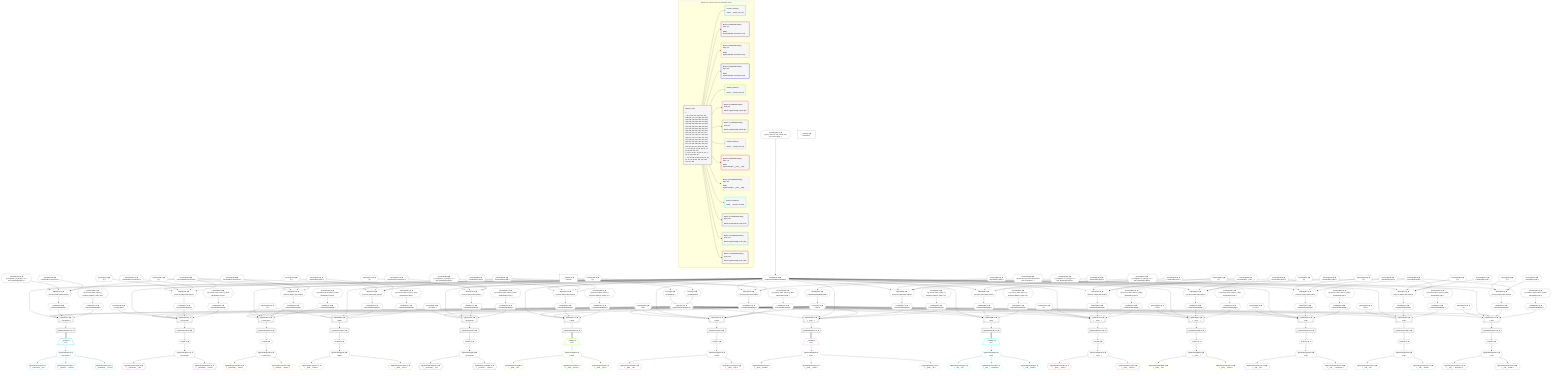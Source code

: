 %%{init: {'themeVariables': { 'fontSize': '12px'}}}%%
graph TD
    classDef path fill:#eee,stroke:#000,color:#000
    classDef plan fill:#fff,stroke-width:1px,color:#000
    classDef itemplan fill:#fff,stroke-width:2px,color:#000
    classDef unbatchedplan fill:#dff,stroke-width:1px,color:#000
    classDef sideeffectplan fill:#fcc,stroke-width:2px,color:#000
    classDef bucket fill:#f6f6f6,color:#000,stroke-width:2px,text-align:left


    %% plan dependencies
    PgSelect18[["PgSelect[18∈0] ➊<br />ᐸconstructorᐳ"]]:::plan
    Object10{{"Object[10∈0] ➊<br />ᐸ{pgSettings,withPgClient}ᐳ"}}:::plan
    Constant333{{"Constant[333∈0] ➊<br />ᐸ'Copper Wire'ᐳ"}}:::plan
    Lambda123{{"Lambda[123∈0] ➊<br />ᐸcalculateShouldReverseOrderᐳ"}}:::plan
    Access127{{"Access[127∈0] ➊<br />ᐸ126.0ᐳ"}}:::plan
    Lambda147{{"Lambda[147∈0] ➊<br />ᐸcalculateOrderBySQLᐳ"}}:::plan
    Lambda152{{"Lambda[152∈0] ➊<br />ᐸcalculateOrderBySQLᐳ"}}:::plan
    Object10 & Constant333 & Lambda123 & Access127 & Lambda147 & Lambda152 --> PgSelect18
    PgSelect26[["PgSelect[26∈0] ➊<br />ᐸconstructorᐳ"]]:::plan
    Constant334{{"Constant[334∈0] ➊<br />ᐸ2ᐳ"}}:::plan
    Lambda162{{"Lambda[162∈0] ➊<br />ᐸcalculateOrderBySQLᐳ"}}:::plan
    Lambda167{{"Lambda[167∈0] ➊<br />ᐸcalculateOrderBySQLᐳ"}}:::plan
    Object10 & Constant334 & Lambda123 & Access127 & Lambda162 & Lambda167 --> PgSelect26
    PgSelect34[["PgSelect[34∈0] ➊<br />ᐸconstructorᐳ"]]:::plan
    Constant335{{"Constant[335∈0] ➊<br />ᐸ'Iron Mine'ᐳ"}}:::plan
    Lambda177{{"Lambda[177∈0] ➊<br />ᐸcalculateOrderBySQLᐳ"}}:::plan
    Lambda182{{"Lambda[182∈0] ➊<br />ᐸcalculateOrderBySQLᐳ"}}:::plan
    Object10 & Constant335 & Lambda123 & Access127 & Lambda177 & Lambda182 --> PgSelect34
    PgSelect50[["PgSelect[50∈0] ➊<br />ᐸyieldᐳ"]]:::plan
    Constant336{{"Constant[336∈0] ➊<br />ᐸ'UK'ᐳ"}}:::plan
    Lambda207{{"Lambda[207∈0] ➊<br />ᐸcalculateOrderBySQLᐳ"}}:::plan
    Lambda212{{"Lambda[212∈0] ➊<br />ᐸcalculateOrderBySQLᐳ"}}:::plan
    Object10 & Constant336 & Lambda123 & Access127 & Lambda207 & Lambda212 --> PgSelect50
    PgSelect58[["PgSelect[58∈0] ➊<br />ᐸyieldᐳ"]]:::plan
    Lambda222{{"Lambda[222∈0] ➊<br />ᐸcalculateOrderBySQLᐳ"}}:::plan
    Lambda227{{"Lambda[227∈0] ➊<br />ᐸcalculateOrderBySQLᐳ"}}:::plan
    Object10 & Constant334 & Lambda123 & Access127 & Lambda222 & Lambda227 --> PgSelect58
    PgSelect74[["PgSelect[74∈0] ➊<br />ᐸ__proto__ᐳ"]]:::plan
    Constant337{{"Constant[337∈0] ➊<br />ᐸ1ᐳ"}}:::plan
    Lambda252{{"Lambda[252∈0] ➊<br />ᐸcalculateOrderBySQLᐳ"}}:::plan
    Lambda257{{"Lambda[257∈0] ➊<br />ᐸcalculateOrderBySQLᐳ"}}:::plan
    Object10 & Constant337 & Lambda123 & Access127 & Lambda252 & Lambda257 --> PgSelect74
    PgSelect82[["PgSelect[82∈0] ➊<br />ᐸ__proto__ᐳ"]]:::plan
    Constant338{{"Constant[338∈0] ➊<br />ᐸ'VCS'ᐳ"}}:::plan
    Lambda267{{"Lambda[267∈0] ➊<br />ᐸcalculateOrderBySQLᐳ"}}:::plan
    Lambda272{{"Lambda[272∈0] ➊<br />ᐸcalculateOrderBySQLᐳ"}}:::plan
    Object10 & Constant338 & Lambda123 & Access127 & Lambda267 & Lambda272 --> PgSelect82
    PgSelect98[["PgSelect[98∈0] ➊<br />ᐸnullᐳ"]]:::plan
    Constant339{{"Constant[339∈0] ➊<br />ᐸ'10 am'ᐳ"}}:::plan
    Lambda297{{"Lambda[297∈0] ➊<br />ᐸcalculateOrderBySQLᐳ"}}:::plan
    Lambda302{{"Lambda[302∈0] ➊<br />ᐸcalculateOrderBySQLᐳ"}}:::plan
    Object10 & Constant339 & Lambda123 & Access127 & Lambda297 & Lambda302 --> PgSelect98
    PgSelect106[["PgSelect[106∈0] ➊<br />ᐸnullᐳ"]]:::plan
    Constant340{{"Constant[340∈0] ➊<br />ᐸ'flat'ᐳ"}}:::plan
    Lambda312{{"Lambda[312∈0] ➊<br />ᐸcalculateOrderBySQLᐳ"}}:::plan
    Lambda317{{"Lambda[317∈0] ➊<br />ᐸcalculateOrderBySQLᐳ"}}:::plan
    Object10 & Constant340 & Lambda123 & Access127 & Lambda312 & Lambda317 --> PgSelect106
    PgSelect114[["PgSelect[114∈0] ➊<br />ᐸnullᐳ"]]:::plan
    Constant341{{"Constant[341∈0] ➊<br />ᐸ3ᐳ"}}:::plan
    Lambda327{{"Lambda[327∈0] ➊<br />ᐸcalculateOrderBySQLᐳ"}}:::plan
    Lambda332{{"Lambda[332∈0] ➊<br />ᐸcalculateOrderBySQLᐳ"}}:::plan
    Object10 & Constant341 & Lambda123 & Access127 & Lambda327 & Lambda332 --> PgSelect114
    PgSelect7[["PgSelect[7∈0] ➊<br />ᐸconstructorᐳ"]]:::plan
    Lambda132{{"Lambda[132∈0] ➊<br />ᐸcalculateOrderBySQLᐳ"}}:::plan
    Lambda137{{"Lambda[137∈0] ➊<br />ᐸcalculateOrderBySQLᐳ"}}:::plan
    Object10 & Lambda123 & Access127 & Lambda132 & Lambda137 --> PgSelect7
    PgSelect41[["PgSelect[41∈0] ➊<br />ᐸyieldᐳ"]]:::plan
    Lambda192{{"Lambda[192∈0] ➊<br />ᐸcalculateOrderBySQLᐳ"}}:::plan
    Lambda197{{"Lambda[197∈0] ➊<br />ᐸcalculateOrderBySQLᐳ"}}:::plan
    Object10 & Lambda123 & Access127 & Lambda192 & Lambda197 --> PgSelect41
    PgSelect65[["PgSelect[65∈0] ➊<br />ᐸ__proto__ᐳ"]]:::plan
    Lambda237{{"Lambda[237∈0] ➊<br />ᐸcalculateOrderBySQLᐳ"}}:::plan
    Lambda242{{"Lambda[242∈0] ➊<br />ᐸcalculateOrderBySQLᐳ"}}:::plan
    Object10 & Lambda123 & Access127 & Lambda237 & Lambda242 --> PgSelect65
    PgSelect89[["PgSelect[89∈0] ➊<br />ᐸnullᐳ"]]:::plan
    Lambda282{{"Lambda[282∈0] ➊<br />ᐸcalculateOrderBySQLᐳ"}}:::plan
    Lambda287{{"Lambda[287∈0] ➊<br />ᐸcalculateOrderBySQLᐳ"}}:::plan
    Object10 & Lambda123 & Access127 & Lambda282 & Lambda287 --> PgSelect89
    Object131{{"Object[131∈0] ➊<br />ᐸ{reverse,orders,alias,codec}ᐳ"}}:::plan
    Constant128{{"Constant[128∈0] ➊<br />ᐸ[ { fragment: { n: [Array], f: 0, c: 266, [Symbol(pg-sql2-tyᐳ"}}:::plan
    Constant129{{"Constant[129∈0] ➊<br />ᐸsql.identifier(”constructor”)ᐳ"}}:::plan
    Constant130{{"Constant[130∈0] ➊<br />ᐸRecordCodec(constructor)ᐳ"}}:::plan
    Lambda123 & Constant128 & Constant129 & Constant130 --> Object131
    Object146{{"Object[146∈0] ➊<br />ᐸ{reverse,orders,alias,codec}ᐳ"}}:::plan
    Constant143{{"Constant[143∈0] ➊<br />ᐸ[]ᐳ"}}:::plan
    Constant144{{"Constant[144∈0] ➊<br />ᐸsql.identifier(”constructor”)ᐳ"}}:::plan
    Lambda123 & Constant143 & Constant144 & Constant130 --> Object146
    Object161{{"Object[161∈0] ➊<br />ᐸ{reverse,orders,alias,codec}ᐳ"}}:::plan
    Constant158{{"Constant[158∈0] ➊<br />ᐸ[]ᐳ"}}:::plan
    Constant159{{"Constant[159∈0] ➊<br />ᐸsql.identifier(”constructor”)ᐳ"}}:::plan
    Lambda123 & Constant158 & Constant159 & Constant130 --> Object161
    Object176{{"Object[176∈0] ➊<br />ᐸ{reverse,orders,alias,codec}ᐳ"}}:::plan
    Constant173{{"Constant[173∈0] ➊<br />ᐸ[]ᐳ"}}:::plan
    Constant174{{"Constant[174∈0] ➊<br />ᐸsql.identifier(”constructor”)ᐳ"}}:::plan
    Lambda123 & Constant173 & Constant174 & Constant130 --> Object176
    Object191{{"Object[191∈0] ➊<br />ᐸ{reverse,orders,alias,codec}ᐳ"}}:::plan
    Constant188{{"Constant[188∈0] ➊<br />ᐸ[ { fragment: { n: [Array], f: 0, c: 266, [Symbol(pg-sql2-tyᐳ"}}:::plan
    Constant189{{"Constant[189∈0] ➊<br />ᐸsql.identifier(”yield”)ᐳ"}}:::plan
    Constant190{{"Constant[190∈0] ➊<br />ᐸRecordCodec(yield)ᐳ"}}:::plan
    Lambda123 & Constant188 & Constant189 & Constant190 --> Object191
    Object206{{"Object[206∈0] ➊<br />ᐸ{reverse,orders,alias,codec}ᐳ"}}:::plan
    Constant203{{"Constant[203∈0] ➊<br />ᐸ[]ᐳ"}}:::plan
    Constant204{{"Constant[204∈0] ➊<br />ᐸsql.identifier(”yield”)ᐳ"}}:::plan
    Lambda123 & Constant203 & Constant204 & Constant190 --> Object206
    Object221{{"Object[221∈0] ➊<br />ᐸ{reverse,orders,alias,codec}ᐳ"}}:::plan
    Constant218{{"Constant[218∈0] ➊<br />ᐸ[]ᐳ"}}:::plan
    Constant219{{"Constant[219∈0] ➊<br />ᐸsql.identifier(”yield”)ᐳ"}}:::plan
    Lambda123 & Constant218 & Constant219 & Constant190 --> Object221
    Object236{{"Object[236∈0] ➊<br />ᐸ{reverse,orders,alias,codec}ᐳ"}}:::plan
    Constant233{{"Constant[233∈0] ➊<br />ᐸ[ { fragment: { n: [Array], f: 0, c: 266, [Symbol(pg-sql2-tyᐳ"}}:::plan
    Constant234{{"Constant[234∈0] ➊<br />ᐸsql.identifier(”proto”)ᐳ"}}:::plan
    Constant235{{"Constant[235∈0] ➊<br />ᐸRecordCodec(__proto__)ᐳ"}}:::plan
    Lambda123 & Constant233 & Constant234 & Constant235 --> Object236
    Object251{{"Object[251∈0] ➊<br />ᐸ{reverse,orders,alias,codec}ᐳ"}}:::plan
    Constant248{{"Constant[248∈0] ➊<br />ᐸ[]ᐳ"}}:::plan
    Constant249{{"Constant[249∈0] ➊<br />ᐸsql.identifier(”proto”)ᐳ"}}:::plan
    Lambda123 & Constant248 & Constant249 & Constant235 --> Object251
    Object266{{"Object[266∈0] ➊<br />ᐸ{reverse,orders,alias,codec}ᐳ"}}:::plan
    Constant263{{"Constant[263∈0] ➊<br />ᐸ[]ᐳ"}}:::plan
    Constant264{{"Constant[264∈0] ➊<br />ᐸsql.identifier(”proto”)ᐳ"}}:::plan
    Lambda123 & Constant263 & Constant264 & Constant235 --> Object266
    Object281{{"Object[281∈0] ➊<br />ᐸ{reverse,orders,alias,codec}ᐳ"}}:::plan
    Constant278{{"Constant[278∈0] ➊<br />ᐸ[ { fragment: { n: [Array], f: 0, c: 266, [Symbol(pg-sql2-tyᐳ"}}:::plan
    Constant279{{"Constant[279∈0] ➊<br />ᐸsql.identifier(”null”)ᐳ"}}:::plan
    Constant280{{"Constant[280∈0] ➊<br />ᐸRecordCodec(null)ᐳ"}}:::plan
    Lambda123 & Constant278 & Constant279 & Constant280 --> Object281
    Object296{{"Object[296∈0] ➊<br />ᐸ{reverse,orders,alias,codec}ᐳ"}}:::plan
    Constant293{{"Constant[293∈0] ➊<br />ᐸ[]ᐳ"}}:::plan
    Constant294{{"Constant[294∈0] ➊<br />ᐸsql.identifier(”null”)ᐳ"}}:::plan
    Lambda123 & Constant293 & Constant294 & Constant280 --> Object296
    Object311{{"Object[311∈0] ➊<br />ᐸ{reverse,orders,alias,codec}ᐳ"}}:::plan
    Constant308{{"Constant[308∈0] ➊<br />ᐸ[]ᐳ"}}:::plan
    Constant309{{"Constant[309∈0] ➊<br />ᐸsql.identifier(”null”)ᐳ"}}:::plan
    Lambda123 & Constant308 & Constant309 & Constant280 --> Object311
    Object326{{"Object[326∈0] ➊<br />ᐸ{reverse,orders,alias,codec}ᐳ"}}:::plan
    Constant323{{"Constant[323∈0] ➊<br />ᐸ[]ᐳ"}}:::plan
    Constant324{{"Constant[324∈0] ➊<br />ᐸsql.identifier(”null”)ᐳ"}}:::plan
    Lambda123 & Constant323 & Constant324 & Constant280 --> Object326
    Access8{{"Access[8∈0] ➊<br />ᐸ2.pgSettingsᐳ"}}:::plan
    Access9{{"Access[9∈0] ➊<br />ᐸ2.withPgClientᐳ"}}:::plan
    Access8 & Access9 --> Object10
    __Value2["__Value[2∈0] ➊<br />ᐸcontextᐳ"]:::plan
    __Value2 --> Access8
    __Value2 --> Access9
    PgSelectRows11[["PgSelectRows[11∈0] ➊"]]:::plan
    PgSelect7 --> PgSelectRows11
    First20{{"First[20∈0] ➊"}}:::plan
    PgSelectRows21[["PgSelectRows[21∈0] ➊"]]:::plan
    PgSelectRows21 --> First20
    PgSelect18 --> PgSelectRows21
    PgSelectSingle22{{"PgSelectSingle[22∈0] ➊<br />ᐸconstructorᐳ"}}:::plan
    First20 --> PgSelectSingle22
    First28{{"First[28∈0] ➊"}}:::plan
    PgSelectRows29[["PgSelectRows[29∈0] ➊"]]:::plan
    PgSelectRows29 --> First28
    PgSelect26 --> PgSelectRows29
    PgSelectSingle30{{"PgSelectSingle[30∈0] ➊<br />ᐸconstructorᐳ"}}:::plan
    First28 --> PgSelectSingle30
    First36{{"First[36∈0] ➊"}}:::plan
    PgSelectRows37[["PgSelectRows[37∈0] ➊"]]:::plan
    PgSelectRows37 --> First36
    PgSelect34 --> PgSelectRows37
    PgSelectSingle38{{"PgSelectSingle[38∈0] ➊<br />ᐸconstructorᐳ"}}:::plan
    First36 --> PgSelectSingle38
    PgSelectRows43[["PgSelectRows[43∈0] ➊"]]:::plan
    PgSelect41 --> PgSelectRows43
    First52{{"First[52∈0] ➊"}}:::plan
    PgSelectRows53[["PgSelectRows[53∈0] ➊"]]:::plan
    PgSelectRows53 --> First52
    PgSelect50 --> PgSelectRows53
    PgSelectSingle54{{"PgSelectSingle[54∈0] ➊<br />ᐸyieldᐳ"}}:::plan
    First52 --> PgSelectSingle54
    First60{{"First[60∈0] ➊"}}:::plan
    PgSelectRows61[["PgSelectRows[61∈0] ➊"]]:::plan
    PgSelectRows61 --> First60
    PgSelect58 --> PgSelectRows61
    PgSelectSingle62{{"PgSelectSingle[62∈0] ➊<br />ᐸyieldᐳ"}}:::plan
    First60 --> PgSelectSingle62
    PgSelectRows67[["PgSelectRows[67∈0] ➊"]]:::plan
    PgSelect65 --> PgSelectRows67
    First76{{"First[76∈0] ➊"}}:::plan
    PgSelectRows77[["PgSelectRows[77∈0] ➊"]]:::plan
    PgSelectRows77 --> First76
    PgSelect74 --> PgSelectRows77
    PgSelectSingle78{{"PgSelectSingle[78∈0] ➊<br />ᐸ__proto__ᐳ"}}:::plan
    First76 --> PgSelectSingle78
    First84{{"First[84∈0] ➊"}}:::plan
    PgSelectRows85[["PgSelectRows[85∈0] ➊"]]:::plan
    PgSelectRows85 --> First84
    PgSelect82 --> PgSelectRows85
    PgSelectSingle86{{"PgSelectSingle[86∈0] ➊<br />ᐸ__proto__ᐳ"}}:::plan
    First84 --> PgSelectSingle86
    PgSelectRows91[["PgSelectRows[91∈0] ➊"]]:::plan
    PgSelect89 --> PgSelectRows91
    First100{{"First[100∈0] ➊"}}:::plan
    PgSelectRows101[["PgSelectRows[101∈0] ➊"]]:::plan
    PgSelectRows101 --> First100
    PgSelect98 --> PgSelectRows101
    PgSelectSingle102{{"PgSelectSingle[102∈0] ➊<br />ᐸnullᐳ"}}:::plan
    First100 --> PgSelectSingle102
    First108{{"First[108∈0] ➊"}}:::plan
    PgSelectRows109[["PgSelectRows[109∈0] ➊"]]:::plan
    PgSelectRows109 --> First108
    PgSelect106 --> PgSelectRows109
    PgSelectSingle110{{"PgSelectSingle[110∈0] ➊<br />ᐸnullᐳ"}}:::plan
    First108 --> PgSelectSingle110
    First116{{"First[116∈0] ➊"}}:::plan
    PgSelectRows117[["PgSelectRows[117∈0] ➊"]]:::plan
    PgSelectRows117 --> First116
    PgSelect114 --> PgSelectRows117
    PgSelectSingle118{{"PgSelectSingle[118∈0] ➊<br />ᐸnullᐳ"}}:::plan
    First116 --> PgSelectSingle118
    Constant342{{"Constant[342∈0] ➊<br />ᐸ§{ first: null, last: null, cursorLower: null, cursorUpper: ᐳ"}}:::plan
    Constant342 --> Lambda123
    Lambda126{{"Lambda[126∈0] ➊<br />ᐸcalculateLimitAndOffsetSQLᐳ"}}:::plan
    Constant343{{"Constant[343∈0] ➊<br />ᐸ§{ first: null, last: null, cursorLower: null, cursorUpper: ᐳ"}}:::plan
    Constant343 --> Lambda126
    Lambda126 --> Access127
    Object131 --> Lambda132
    Constant344{{"Constant[344∈0] ➊<br />ᐸ§{ reverse: false, orders: [ { fragment: [Object], codec: Coᐳ"}}:::plan
    Constant344 --> Lambda137
    Object146 --> Lambda147
    Constant345{{"Constant[345∈0] ➊<br />ᐸ§{ reverse: false, orders: [], alias: sql.identifier(”constrᐳ"}}:::plan
    Constant345 --> Lambda152
    Object161 --> Lambda162
    Constant346{{"Constant[346∈0] ➊<br />ᐸ§{ reverse: false, orders: [], alias: sql.identifier(”constrᐳ"}}:::plan
    Constant346 --> Lambda167
    Object176 --> Lambda177
    Constant347{{"Constant[347∈0] ➊<br />ᐸ§{ reverse: false, orders: [], alias: sql.identifier(”constrᐳ"}}:::plan
    Constant347 --> Lambda182
    Object191 --> Lambda192
    Constant348{{"Constant[348∈0] ➊<br />ᐸ§{ reverse: false, orders: [ { fragment: [Object], codec: Coᐳ"}}:::plan
    Constant348 --> Lambda197
    Object206 --> Lambda207
    Constant349{{"Constant[349∈0] ➊<br />ᐸ§{ reverse: false, orders: [], alias: sql.identifier(”yield”ᐳ"}}:::plan
    Constant349 --> Lambda212
    Object221 --> Lambda222
    Constant350{{"Constant[350∈0] ➊<br />ᐸ§{ reverse: false, orders: [], alias: sql.identifier(”yield”ᐳ"}}:::plan
    Constant350 --> Lambda227
    Object236 --> Lambda237
    Constant351{{"Constant[351∈0] ➊<br />ᐸ§{ reverse: false, orders: [ { fragment: [Object], codec: Coᐳ"}}:::plan
    Constant351 --> Lambda242
    Object251 --> Lambda252
    Constant352{{"Constant[352∈0] ➊<br />ᐸ§{ reverse: false, orders: [], alias: sql.identifier(”proto”ᐳ"}}:::plan
    Constant352 --> Lambda257
    Object266 --> Lambda267
    Constant353{{"Constant[353∈0] ➊<br />ᐸ§{ reverse: false, orders: [], alias: sql.identifier(”proto”ᐳ"}}:::plan
    Constant353 --> Lambda272
    Object281 --> Lambda282
    Constant354{{"Constant[354∈0] ➊<br />ᐸ§{ reverse: false, orders: [ { fragment: [Object], codec: Coᐳ"}}:::plan
    Constant354 --> Lambda287
    Object296 --> Lambda297
    Constant355{{"Constant[355∈0] ➊<br />ᐸ§{ reverse: false, orders: [], alias: sql.identifier(”null”)ᐳ"}}:::plan
    Constant355 --> Lambda302
    Object311 --> Lambda312
    Constant356{{"Constant[356∈0] ➊<br />ᐸ§{ reverse: false, orders: [], alias: sql.identifier(”null”)ᐳ"}}:::plan
    Constant356 --> Lambda317
    Object326 --> Lambda327
    Constant357{{"Constant[357∈0] ➊<br />ᐸ§{ reverse: false, orders: [], alias: sql.identifier(”null”)ᐳ"}}:::plan
    Constant357 --> Lambda332
    __Value4["__Value[4∈0] ➊<br />ᐸrootValueᐳ"]:::plan
    __Item12[/"__Item[12∈1]<br />ᐸ11ᐳ"\]:::itemplan
    PgSelectRows11 ==> __Item12
    PgSelectSingle13{{"PgSelectSingle[13∈1]<br />ᐸconstructorᐳ"}}:::plan
    __Item12 --> PgSelectSingle13
    PgClassExpression14{{"PgClassExpression[14∈1]<br />ᐸ__constructor__.”name”ᐳ"}}:::plan
    PgSelectSingle13 --> PgClassExpression14
    PgClassExpression15{{"PgClassExpression[15∈1]<br />ᐸ__construc..._.”export”ᐳ"}}:::plan
    PgSelectSingle13 --> PgClassExpression15
    PgClassExpression16{{"PgClassExpression[16∈1]<br />ᐸ__constructor__.”id”ᐳ"}}:::plan
    PgSelectSingle13 --> PgClassExpression16
    PgClassExpression23{{"PgClassExpression[23∈2] ➊<br />ᐸ__constructor__.”name”ᐳ"}}:::plan
    PgSelectSingle22 --> PgClassExpression23
    PgClassExpression24{{"PgClassExpression[24∈2] ➊<br />ᐸ__constructor__.”id”ᐳ"}}:::plan
    PgSelectSingle22 --> PgClassExpression24
    PgClassExpression31{{"PgClassExpression[31∈3] ➊<br />ᐸ__construc..._.”export”ᐳ"}}:::plan
    PgSelectSingle30 --> PgClassExpression31
    PgClassExpression32{{"PgClassExpression[32∈3] ➊<br />ᐸ__constructor__.”name”ᐳ"}}:::plan
    PgSelectSingle30 --> PgClassExpression32
    PgClassExpression39{{"PgClassExpression[39∈4] ➊<br />ᐸ__construc..._.”export”ᐳ"}}:::plan
    PgSelectSingle38 --> PgClassExpression39
    PgClassExpression40{{"PgClassExpression[40∈4] ➊<br />ᐸ__constructor__.”id”ᐳ"}}:::plan
    PgSelectSingle38 --> PgClassExpression40
    __Item44[/"__Item[44∈5]<br />ᐸ43ᐳ"\]:::itemplan
    PgSelectRows43 ==> __Item44
    PgSelectSingle45{{"PgSelectSingle[45∈5]<br />ᐸyieldᐳ"}}:::plan
    __Item44 --> PgSelectSingle45
    PgClassExpression46{{"PgClassExpression[46∈5]<br />ᐸ__yield__.”crop”ᐳ"}}:::plan
    PgSelectSingle45 --> PgClassExpression46
    PgClassExpression47{{"PgClassExpression[47∈5]<br />ᐸ__yield__.”export”ᐳ"}}:::plan
    PgSelectSingle45 --> PgClassExpression47
    PgClassExpression48{{"PgClassExpression[48∈5]<br />ᐸ__yield__.”id”ᐳ"}}:::plan
    PgSelectSingle45 --> PgClassExpression48
    PgClassExpression55{{"PgClassExpression[55∈6] ➊<br />ᐸ__yield__.”crop”ᐳ"}}:::plan
    PgSelectSingle54 --> PgClassExpression55
    PgClassExpression56{{"PgClassExpression[56∈6] ➊<br />ᐸ__yield__.”id”ᐳ"}}:::plan
    PgSelectSingle54 --> PgClassExpression56
    PgClassExpression63{{"PgClassExpression[63∈7] ➊<br />ᐸ__yield__.”crop”ᐳ"}}:::plan
    PgSelectSingle62 --> PgClassExpression63
    PgClassExpression64{{"PgClassExpression[64∈7] ➊<br />ᐸ__yield__.”export”ᐳ"}}:::plan
    PgSelectSingle62 --> PgClassExpression64
    __Item68[/"__Item[68∈8]<br />ᐸ67ᐳ"\]:::itemplan
    PgSelectRows67 ==> __Item68
    PgSelectSingle69{{"PgSelectSingle[69∈8]<br />ᐸ__proto__ᐳ"}}:::plan
    __Item68 --> PgSelectSingle69
    PgClassExpression70{{"PgClassExpression[70∈8]<br />ᐸ__proto__.”id”ᐳ"}}:::plan
    PgSelectSingle69 --> PgClassExpression70
    PgClassExpression71{{"PgClassExpression[71∈8]<br />ᐸ__proto__.”name”ᐳ"}}:::plan
    PgSelectSingle69 --> PgClassExpression71
    PgClassExpression72{{"PgClassExpression[72∈8]<br />ᐸ__proto__.”brand”ᐳ"}}:::plan
    PgSelectSingle69 --> PgClassExpression72
    PgClassExpression79{{"PgClassExpression[79∈9] ➊<br />ᐸ__proto__.”brand”ᐳ"}}:::plan
    PgSelectSingle78 --> PgClassExpression79
    PgClassExpression80{{"PgClassExpression[80∈9] ➊<br />ᐸ__proto__.”name”ᐳ"}}:::plan
    PgSelectSingle78 --> PgClassExpression80
    PgClassExpression87{{"PgClassExpression[87∈10] ➊<br />ᐸ__proto__.”brand”ᐳ"}}:::plan
    PgSelectSingle86 --> PgClassExpression87
    PgClassExpression88{{"PgClassExpression[88∈10] ➊<br />ᐸ__proto__.”id”ᐳ"}}:::plan
    PgSelectSingle86 --> PgClassExpression88
    __Item92[/"__Item[92∈11]<br />ᐸ91ᐳ"\]:::itemplan
    PgSelectRows91 ==> __Item92
    PgSelectSingle93{{"PgSelectSingle[93∈11]<br />ᐸnullᐳ"}}:::plan
    __Item92 --> PgSelectSingle93
    PgClassExpression94{{"PgClassExpression[94∈11]<br />ᐸ__null__.”break”ᐳ"}}:::plan
    PgSelectSingle93 --> PgClassExpression94
    PgClassExpression95{{"PgClassExpression[95∈11]<br />ᐸ__null__.”...nProperty”ᐳ"}}:::plan
    PgSelectSingle93 --> PgClassExpression95
    PgClassExpression96{{"PgClassExpression[96∈11]<br />ᐸ__null__.”id”ᐳ"}}:::plan
    PgSelectSingle93 --> PgClassExpression96
    PgClassExpression103{{"PgClassExpression[103∈12] ➊<br />ᐸ__null__.”...nProperty”ᐳ"}}:::plan
    PgSelectSingle102 --> PgClassExpression103
    PgClassExpression104{{"PgClassExpression[104∈12] ➊<br />ᐸ__null__.”id”ᐳ"}}:::plan
    PgSelectSingle102 --> PgClassExpression104
    PgClassExpression111{{"PgClassExpression[111∈13] ➊<br />ᐸ__null__.”break”ᐳ"}}:::plan
    PgSelectSingle110 --> PgClassExpression111
    PgClassExpression112{{"PgClassExpression[112∈13] ➊<br />ᐸ__null__.”id”ᐳ"}}:::plan
    PgSelectSingle110 --> PgClassExpression112
    PgClassExpression119{{"PgClassExpression[119∈14] ➊<br />ᐸ__null__.”break”ᐳ"}}:::plan
    PgSelectSingle118 --> PgClassExpression119
    PgClassExpression120{{"PgClassExpression[120∈14] ➊<br />ᐸ__null__.”...nProperty”ᐳ"}}:::plan
    PgSelectSingle118 --> PgClassExpression120

    %% define steps

    subgraph "Buckets for queries/v4/js-reserved-table-names"
    Bucket0("Bucket 0 (root)<br /><br />1: <br />ᐳ: 8, 9, 128, 129, 130, 143, 144, 158, 159, 173, 174, 188, 189, 190, 203, 204, 218, 219, 233, 234, 235, 248, 249, 263, 264, 278, 279, 280, 293, 294, 308, 309, 323, 324, 333, 334, 335, 336, 337, 338, 339, 340, 341, 342, 343, 344, 345, 346, 347, 348, 349, 350, 351, 352, 353, 354, 355, 356, 357, 10, 123, 126, 127, 131, 132, 137, 146, 147, 152, 161, 162, 167, 176, 177, 182, 191, 192, 197, 206, 207, 212, 221, 222, 227, 236, 237, 242, 251, 252, 257, 266, 267, 272, 281, 282, 287, 296, 297, 302, 311, 312, 317, 326, 327, 332<br />2: 7, 18, 26, 34, 41, 50, 58, 65, 74, 82, 89, 98, 106, 114<br />3: 11, 21, 29, 37, 43, 53, 61, 67, 77, 85, 91, 101, 109, 117<br />ᐳ: 20, 22, 28, 30, 36, 38, 52, 54, 60, 62, 76, 78, 84, 86, 100, 102, 108, 110, 116, 118"):::bucket
    classDef bucket0 stroke:#696969
    class Bucket0,__Value2,__Value4,PgSelect7,Access8,Access9,Object10,PgSelectRows11,PgSelect18,First20,PgSelectRows21,PgSelectSingle22,PgSelect26,First28,PgSelectRows29,PgSelectSingle30,PgSelect34,First36,PgSelectRows37,PgSelectSingle38,PgSelect41,PgSelectRows43,PgSelect50,First52,PgSelectRows53,PgSelectSingle54,PgSelect58,First60,PgSelectRows61,PgSelectSingle62,PgSelect65,PgSelectRows67,PgSelect74,First76,PgSelectRows77,PgSelectSingle78,PgSelect82,First84,PgSelectRows85,PgSelectSingle86,PgSelect89,PgSelectRows91,PgSelect98,First100,PgSelectRows101,PgSelectSingle102,PgSelect106,First108,PgSelectRows109,PgSelectSingle110,PgSelect114,First116,PgSelectRows117,PgSelectSingle118,Lambda123,Lambda126,Access127,Constant128,Constant129,Constant130,Object131,Lambda132,Lambda137,Constant143,Constant144,Object146,Lambda147,Lambda152,Constant158,Constant159,Object161,Lambda162,Lambda167,Constant173,Constant174,Object176,Lambda177,Lambda182,Constant188,Constant189,Constant190,Object191,Lambda192,Lambda197,Constant203,Constant204,Object206,Lambda207,Lambda212,Constant218,Constant219,Object221,Lambda222,Lambda227,Constant233,Constant234,Constant235,Object236,Lambda237,Lambda242,Constant248,Constant249,Object251,Lambda252,Lambda257,Constant263,Constant264,Object266,Lambda267,Lambda272,Constant278,Constant279,Constant280,Object281,Lambda282,Lambda287,Constant293,Constant294,Object296,Lambda297,Lambda302,Constant308,Constant309,Object311,Lambda312,Lambda317,Constant323,Constant324,Object326,Lambda327,Lambda332,Constant333,Constant334,Constant335,Constant336,Constant337,Constant338,Constant339,Constant340,Constant341,Constant342,Constant343,Constant344,Constant345,Constant346,Constant347,Constant348,Constant349,Constant350,Constant351,Constant352,Constant353,Constant354,Constant355,Constant356,Constant357 bucket0
    Bucket1("Bucket 1 (listItem)<br /><br />ROOT __Item{1}ᐸ11ᐳ[12]"):::bucket
    classDef bucket1 stroke:#00bfff
    class Bucket1,__Item12,PgSelectSingle13,PgClassExpression14,PgClassExpression15,PgClassExpression16 bucket1
    Bucket2("Bucket 2 (nullableBoundary)<br />Deps: 22<br /><br />ROOT PgSelectSingleᐸconstructorᐳ[22]"):::bucket
    classDef bucket2 stroke:#7f007f
    class Bucket2,PgClassExpression23,PgClassExpression24 bucket2
    Bucket3("Bucket 3 (nullableBoundary)<br />Deps: 30<br /><br />ROOT PgSelectSingleᐸconstructorᐳ[30]"):::bucket
    classDef bucket3 stroke:#ffa500
    class Bucket3,PgClassExpression31,PgClassExpression32 bucket3
    Bucket4("Bucket 4 (nullableBoundary)<br />Deps: 38<br /><br />ROOT PgSelectSingleᐸconstructorᐳ[38]"):::bucket
    classDef bucket4 stroke:#0000ff
    class Bucket4,PgClassExpression39,PgClassExpression40 bucket4
    Bucket5("Bucket 5 (listItem)<br /><br />ROOT __Item{5}ᐸ43ᐳ[44]"):::bucket
    classDef bucket5 stroke:#7fff00
    class Bucket5,__Item44,PgSelectSingle45,PgClassExpression46,PgClassExpression47,PgClassExpression48 bucket5
    Bucket6("Bucket 6 (nullableBoundary)<br />Deps: 54<br /><br />ROOT PgSelectSingleᐸyieldᐳ[54]"):::bucket
    classDef bucket6 stroke:#ff1493
    class Bucket6,PgClassExpression55,PgClassExpression56 bucket6
    Bucket7("Bucket 7 (nullableBoundary)<br />Deps: 62<br /><br />ROOT PgSelectSingleᐸyieldᐳ[62]"):::bucket
    classDef bucket7 stroke:#808000
    class Bucket7,PgClassExpression63,PgClassExpression64 bucket7
    Bucket8("Bucket 8 (listItem)<br /><br />ROOT __Item{8}ᐸ67ᐳ[68]"):::bucket
    classDef bucket8 stroke:#dda0dd
    class Bucket8,__Item68,PgSelectSingle69,PgClassExpression70,PgClassExpression71,PgClassExpression72 bucket8
    Bucket9("Bucket 9 (nullableBoundary)<br />Deps: 78<br /><br />ROOT PgSelectSingleᐸ__proto__ᐳ[78]"):::bucket
    classDef bucket9 stroke:#ff0000
    class Bucket9,PgClassExpression79,PgClassExpression80 bucket9
    Bucket10("Bucket 10 (nullableBoundary)<br />Deps: 86<br /><br />ROOT PgSelectSingleᐸ__proto__ᐳ[86]"):::bucket
    classDef bucket10 stroke:#ffff00
    class Bucket10,PgClassExpression87,PgClassExpression88 bucket10
    Bucket11("Bucket 11 (listItem)<br /><br />ROOT __Item{11}ᐸ91ᐳ[92]"):::bucket
    classDef bucket11 stroke:#00ffff
    class Bucket11,__Item92,PgSelectSingle93,PgClassExpression94,PgClassExpression95,PgClassExpression96 bucket11
    Bucket12("Bucket 12 (nullableBoundary)<br />Deps: 102<br /><br />ROOT PgSelectSingleᐸnullᐳ[102]"):::bucket
    classDef bucket12 stroke:#4169e1
    class Bucket12,PgClassExpression103,PgClassExpression104 bucket12
    Bucket13("Bucket 13 (nullableBoundary)<br />Deps: 110<br /><br />ROOT PgSelectSingleᐸnullᐳ[110]"):::bucket
    classDef bucket13 stroke:#3cb371
    class Bucket13,PgClassExpression111,PgClassExpression112 bucket13
    Bucket14("Bucket 14 (nullableBoundary)<br />Deps: 118<br /><br />ROOT PgSelectSingleᐸnullᐳ[118]"):::bucket
    classDef bucket14 stroke:#a52a2a
    class Bucket14,PgClassExpression119,PgClassExpression120 bucket14
    Bucket0 --> Bucket1 & Bucket2 & Bucket3 & Bucket4 & Bucket5 & Bucket6 & Bucket7 & Bucket8 & Bucket9 & Bucket10 & Bucket11 & Bucket12 & Bucket13 & Bucket14
    end
